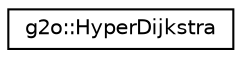 digraph "Graphical Class Hierarchy"
{
  edge [fontname="Helvetica",fontsize="10",labelfontname="Helvetica",labelfontsize="10"];
  node [fontname="Helvetica",fontsize="10",shape=record];
  rankdir="LR";
  Node0 [label="g2o::HyperDijkstra",height=0.2,width=0.4,color="black", fillcolor="white", style="filled",URL="$structg2o_1_1_hyper_dijkstra.html"];
}
